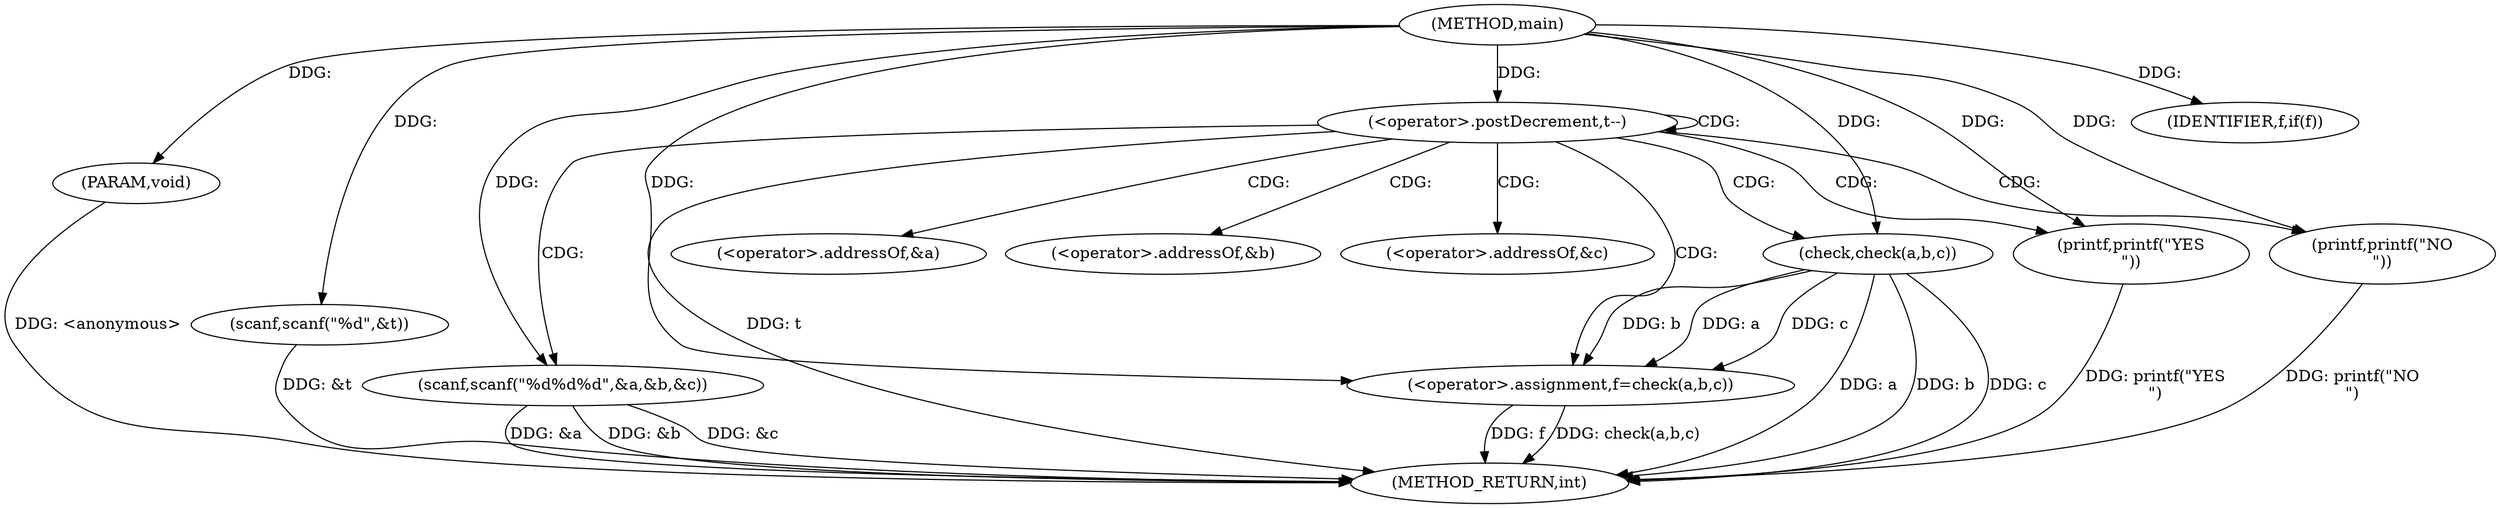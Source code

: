 digraph "main" {  
"1000172" [label = "(METHOD,main)" ]
"1000209" [label = "(METHOD_RETURN,int)" ]
"1000173" [label = "(PARAM,void)" ]
"1000176" [label = "(scanf,scanf(\"%d\",&t))" ]
"1000184" [label = "(<operator>.postDecrement,t--)" ]
"1000187" [label = "(scanf,scanf(\"%d%d%d\",&a,&b,&c))" ]
"1000196" [label = "(<operator>.assignment,f=check(a,b,c))" ]
"1000203" [label = "(IDENTIFIER,f,if(f))" ]
"1000204" [label = "(printf,printf(\"YES\n\"))" ]
"1000198" [label = "(check,check(a,b,c))" ]
"1000207" [label = "(printf,printf(\"NO\n\"))" ]
"1000189" [label = "(<operator>.addressOf,&a)" ]
"1000191" [label = "(<operator>.addressOf,&b)" ]
"1000193" [label = "(<operator>.addressOf,&c)" ]
  "1000173" -> "1000209"  [ label = "DDG: <anonymous>"] 
  "1000176" -> "1000209"  [ label = "DDG: &t"] 
  "1000184" -> "1000209"  [ label = "DDG: t"] 
  "1000187" -> "1000209"  [ label = "DDG: &a"] 
  "1000187" -> "1000209"  [ label = "DDG: &b"] 
  "1000187" -> "1000209"  [ label = "DDG: &c"] 
  "1000196" -> "1000209"  [ label = "DDG: f"] 
  "1000198" -> "1000209"  [ label = "DDG: a"] 
  "1000198" -> "1000209"  [ label = "DDG: b"] 
  "1000198" -> "1000209"  [ label = "DDG: c"] 
  "1000196" -> "1000209"  [ label = "DDG: check(a,b,c)"] 
  "1000207" -> "1000209"  [ label = "DDG: printf(\"NO\n\")"] 
  "1000204" -> "1000209"  [ label = "DDG: printf(\"YES\n\")"] 
  "1000172" -> "1000173"  [ label = "DDG: "] 
  "1000172" -> "1000176"  [ label = "DDG: "] 
  "1000172" -> "1000184"  [ label = "DDG: "] 
  "1000172" -> "1000187"  [ label = "DDG: "] 
  "1000198" -> "1000196"  [ label = "DDG: c"] 
  "1000198" -> "1000196"  [ label = "DDG: b"] 
  "1000198" -> "1000196"  [ label = "DDG: a"] 
  "1000172" -> "1000196"  [ label = "DDG: "] 
  "1000172" -> "1000203"  [ label = "DDG: "] 
  "1000172" -> "1000198"  [ label = "DDG: "] 
  "1000172" -> "1000204"  [ label = "DDG: "] 
  "1000172" -> "1000207"  [ label = "DDG: "] 
  "1000184" -> "1000193"  [ label = "CDG: "] 
  "1000184" -> "1000184"  [ label = "CDG: "] 
  "1000184" -> "1000198"  [ label = "CDG: "] 
  "1000184" -> "1000191"  [ label = "CDG: "] 
  "1000184" -> "1000187"  [ label = "CDG: "] 
  "1000184" -> "1000189"  [ label = "CDG: "] 
  "1000184" -> "1000196"  [ label = "CDG: "] 
  "1000184" -> "1000207"  [ label = "CDG: "] 
  "1000184" -> "1000204"  [ label = "CDG: "] 
}
